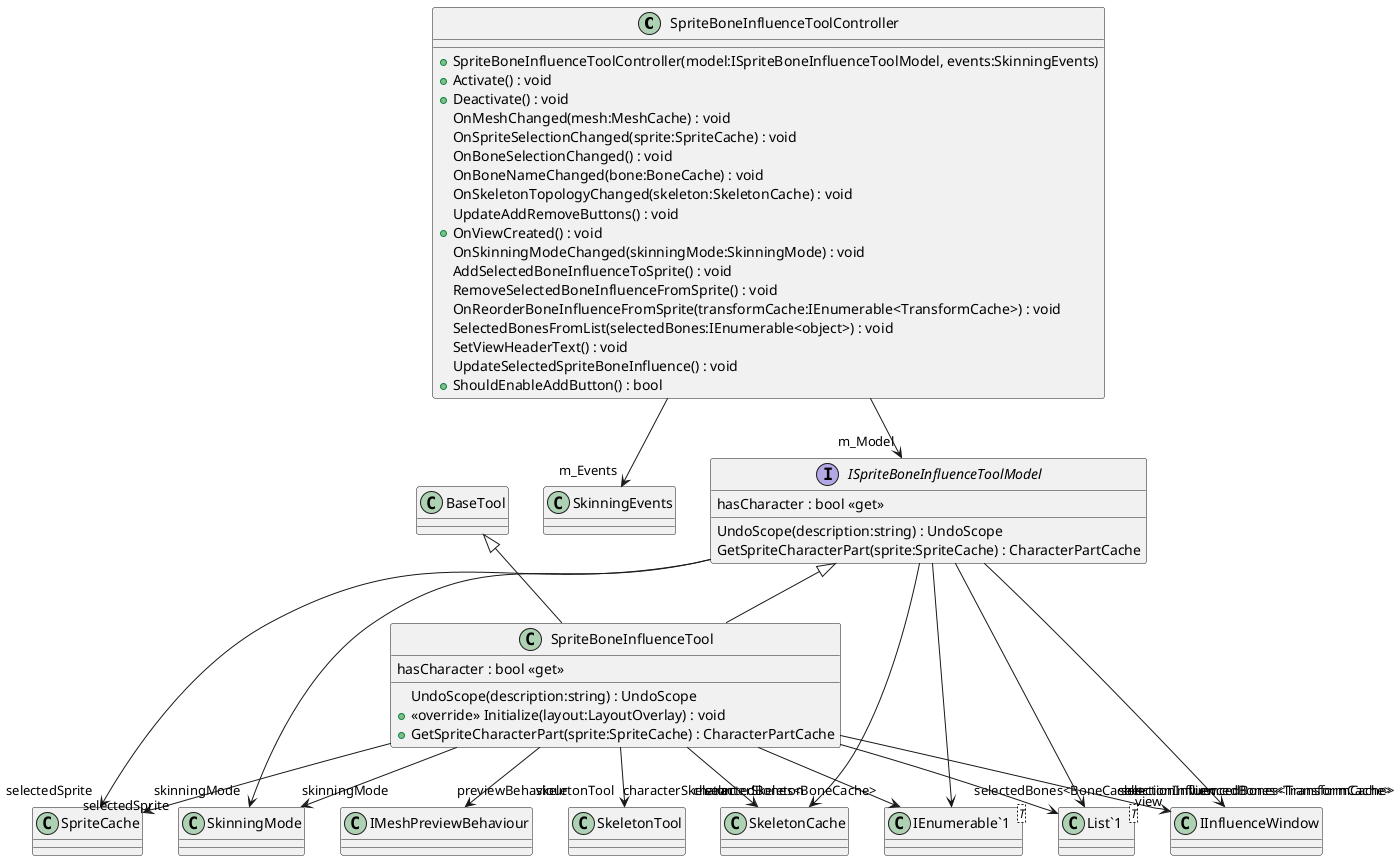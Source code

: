 @startuml
class SpriteBoneInfluenceToolController {
    + SpriteBoneInfluenceToolController(model:ISpriteBoneInfluenceToolModel, events:SkinningEvents)
    + Activate() : void
    + Deactivate() : void
    OnMeshChanged(mesh:MeshCache) : void
    OnSpriteSelectionChanged(sprite:SpriteCache) : void
    OnBoneSelectionChanged() : void
    OnBoneNameChanged(bone:BoneCache) : void
    OnSkeletonTopologyChanged(skeleton:SkeletonCache) : void
    UpdateAddRemoveButtons() : void
    + OnViewCreated() : void
    OnSkinningModeChanged(skinningMode:SkinningMode) : void
    AddSelectedBoneInfluenceToSprite() : void
    RemoveSelectedBoneInfluenceFromSprite() : void
    OnReorderBoneInfluenceFromSprite(transformCache:IEnumerable<TransformCache>) : void
    SelectedBonesFromList(selectedBones:IEnumerable<object>) : void
    SetViewHeaderText() : void
    UpdateSelectedSpriteBoneInfluence() : void
    + ShouldEnableAddButton() : bool
}
interface ISpriteBoneInfluenceToolModel {
    hasCharacter : bool <<get>>
    UndoScope(description:string) : UndoScope
    GetSpriteCharacterPart(sprite:SpriteCache) : CharacterPartCache
}
class SpriteBoneInfluenceTool {
    hasCharacter : bool <<get>>
    UndoScope(description:string) : UndoScope
    + <<override>> Initialize(layout:LayoutOverlay) : void
    + GetSpriteCharacterPart(sprite:SpriteCache) : CharacterPartCache
}
class "IEnumerable`1"<T> {
}
class "List`1"<T> {
}
SpriteBoneInfluenceToolController --> "m_Events" SkinningEvents
SpriteBoneInfluenceToolController --> "m_Model" ISpriteBoneInfluenceToolModel
ISpriteBoneInfluenceToolModel --> "view" IInfluenceWindow
ISpriteBoneInfluenceToolModel --> "selectedBones<BoneCache>" "IEnumerable`1"
ISpriteBoneInfluenceToolModel --> "selectionInfluencedBones<TransformCache>" "List`1"
ISpriteBoneInfluenceToolModel --> "selectedSprite" SpriteCache
ISpriteBoneInfluenceToolModel --> "skinningMode" SkinningMode
ISpriteBoneInfluenceToolModel --> "characterSkeleton" SkeletonCache
BaseTool <|-- SpriteBoneInfluenceTool
ISpriteBoneInfluenceToolModel <|-- SpriteBoneInfluenceTool
SpriteBoneInfluenceTool --> "skeletonTool" SkeletonTool
SpriteBoneInfluenceTool --> "previewBehaviour" IMeshPreviewBehaviour
SpriteBoneInfluenceTool --> "view" IInfluenceWindow
SpriteBoneInfluenceTool --> "selectedBones<BoneCache>" "IEnumerable`1"
SpriteBoneInfluenceTool --> "selectionInfluencedBones<TransformCache>" "List`1"
SpriteBoneInfluenceTool --> "selectedSprite" SpriteCache
SpriteBoneInfluenceTool --> "skinningMode" SkinningMode
SpriteBoneInfluenceTool --> "characterSkeleton" SkeletonCache
@enduml
